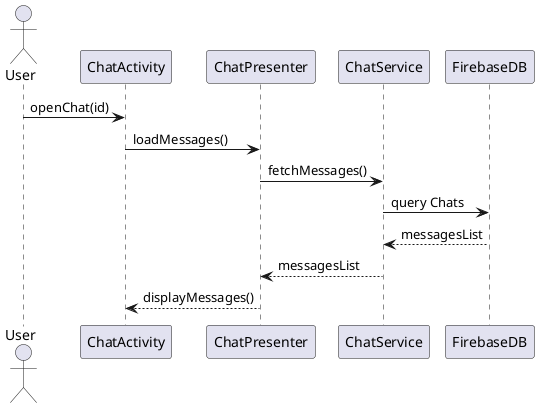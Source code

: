 @startuml Chat_Load_Flow
actor User
participant ChatActivity
participant ChatPresenter
participant ChatService
participant FirebaseDB

User -> ChatActivity : openChat(id)
ChatActivity -> ChatPresenter : loadMessages()
ChatPresenter -> ChatService : fetchMessages()
ChatService -> FirebaseDB : query Chats
FirebaseDB --> ChatService : messagesList
ChatService --> ChatPresenter : messagesList
ChatPresenter --> ChatActivity : displayMessages()
@enduml
